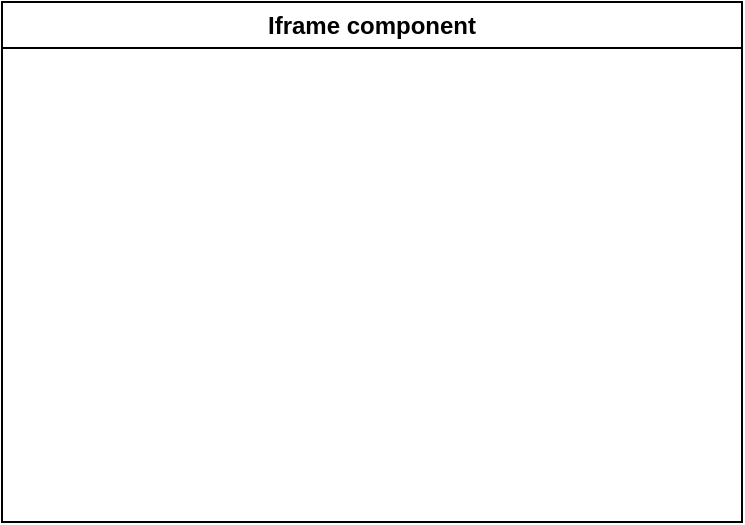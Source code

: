 <mxfile version="20.7.4" type="github">
  <diagram id="prtHgNgQTEPvFCAcTncT" name="Page-1">
    <mxGraphModel dx="472" dy="693" grid="1" gridSize="10" guides="1" tooltips="1" connect="1" arrows="1" fold="1" page="1" pageScale="1" pageWidth="827" pageHeight="1169" math="0" shadow="0">
      <root>
        <mxCell id="0" />
        <mxCell id="1" parent="0" />
        <mxCell id="g1il76s4N6PwA-K2ByBC-5" value="Iframe component" style="swimlane;whiteSpace=wrap;html=1;" vertex="1" parent="1">
          <mxGeometry x="180" y="190" width="370" height="260" as="geometry" />
        </mxCell>
      </root>
    </mxGraphModel>
  </diagram>
</mxfile>
